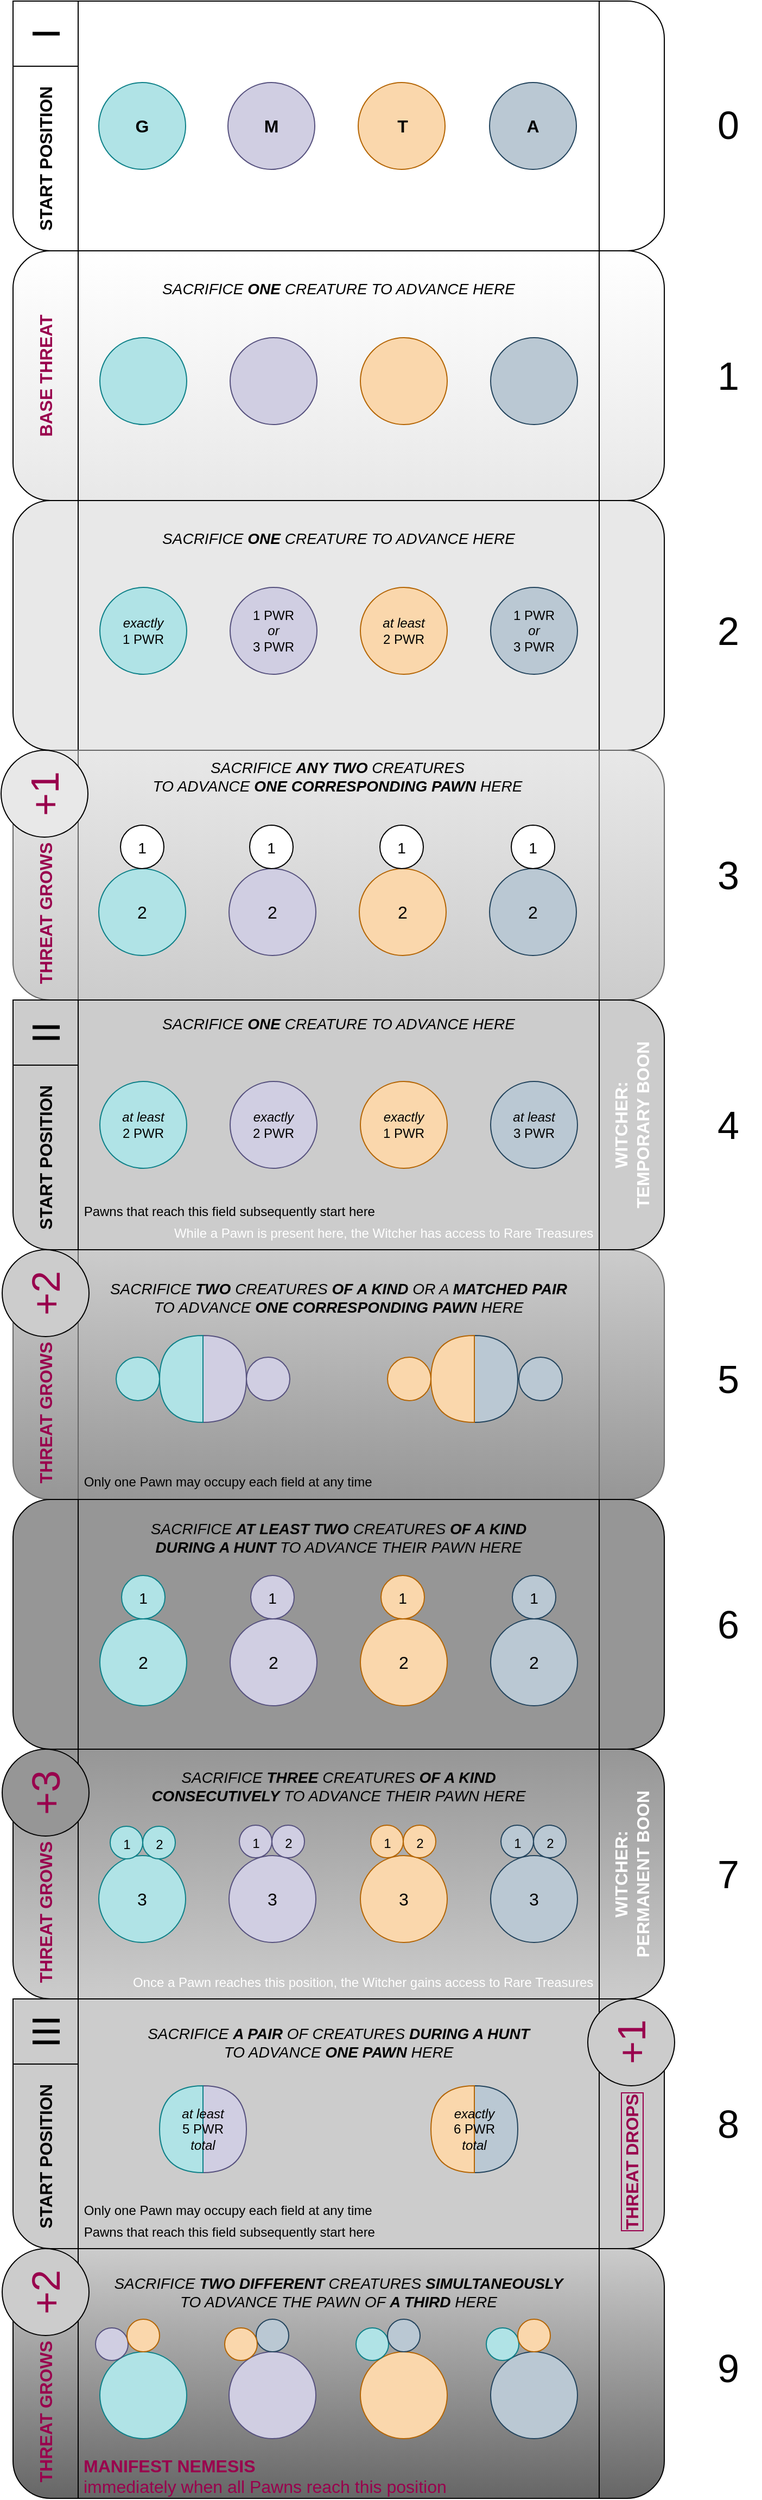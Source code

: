 <mxfile version="15.6.2" type="github">
  <diagram id="prtHgNgQTEPvFCAcTncT" name="Page-1">
    <mxGraphModel dx="1460" dy="743" grid="1" gridSize="10" guides="1" tooltips="1" connect="1" arrows="1" fold="1" page="1" pageScale="1" pageWidth="827" pageHeight="1169" math="0" shadow="0">
      <root>
        <mxCell id="0" />
        <mxCell id="1" parent="0" />
        <mxCell id="g3FacJts447bwH2BUUsu-43" value="" style="shape=process;whiteSpace=wrap;html=1;backgroundOutline=1;rounded=1;" parent="1" vertex="1">
          <mxGeometry x="90" y="20" width="600" height="230" as="geometry" />
        </mxCell>
        <mxCell id="g3FacJts447bwH2BUUsu-44" value="" style="ellipse;whiteSpace=wrap;html=1;aspect=fixed;fillColor=#b0e3e6;strokeColor=#0e8088;rounded=1;" parent="1" vertex="1">
          <mxGeometry x="169" y="95" width="80" height="80" as="geometry" />
        </mxCell>
        <mxCell id="g3FacJts447bwH2BUUsu-45" value="" style="ellipse;whiteSpace=wrap;html=1;aspect=fixed;fillColor=#d0cee2;strokeColor=#56517e;rounded=1;" parent="1" vertex="1">
          <mxGeometry x="288" y="95" width="80" height="80" as="geometry" />
        </mxCell>
        <mxCell id="g3FacJts447bwH2BUUsu-46" value="" style="ellipse;whiteSpace=wrap;html=1;aspect=fixed;fillColor=#bac8d3;strokeColor=#23445d;rounded=1;" parent="1" vertex="1">
          <mxGeometry x="529" y="95" width="80" height="80" as="geometry" />
        </mxCell>
        <mxCell id="g3FacJts447bwH2BUUsu-47" value="" style="ellipse;whiteSpace=wrap;html=1;aspect=fixed;fillColor=#fad7ac;strokeColor=#b46504;rounded=1;" parent="1" vertex="1">
          <mxGeometry x="408" y="95" width="80" height="80" as="geometry" />
        </mxCell>
        <mxCell id="g3FacJts447bwH2BUUsu-50" value="&lt;b style=&quot;font-size: 16px&quot;&gt;G&lt;/b&gt;" style="text;html=1;strokeColor=none;fillColor=none;align=center;verticalAlign=middle;whiteSpace=wrap;rounded=1;fontSize=16;" parent="1" vertex="1">
          <mxGeometry x="179" y="120" width="60" height="30" as="geometry" />
        </mxCell>
        <mxCell id="g3FacJts447bwH2BUUsu-51" value="&lt;b style=&quot;font-size: 16px&quot;&gt;M&lt;/b&gt;" style="text;html=1;strokeColor=none;fillColor=none;align=center;verticalAlign=middle;whiteSpace=wrap;rounded=1;fontSize=16;" parent="1" vertex="1">
          <mxGeometry x="298" y="120" width="60" height="30" as="geometry" />
        </mxCell>
        <mxCell id="g3FacJts447bwH2BUUsu-52" value="T" style="text;html=1;strokeColor=none;fillColor=none;align=center;verticalAlign=middle;whiteSpace=wrap;fontStyle=1;rounded=1;fontSize=16;" parent="1" vertex="1">
          <mxGeometry x="419" y="120" width="60" height="30" as="geometry" />
        </mxCell>
        <mxCell id="g3FacJts447bwH2BUUsu-53" value="&lt;b style=&quot;font-size: 16px&quot;&gt;A&lt;/b&gt;" style="text;html=1;strokeColor=none;fillColor=none;align=center;verticalAlign=middle;whiteSpace=wrap;rounded=1;fontSize=16;" parent="1" vertex="1">
          <mxGeometry x="539" y="120" width="60" height="30" as="geometry" />
        </mxCell>
        <mxCell id="g3FacJts447bwH2BUUsu-56" value="" style="shape=process;whiteSpace=wrap;html=1;backgroundOutline=1;rounded=1;gradientColor=#E8E8E8;" parent="1" vertex="1">
          <mxGeometry x="90" y="250" width="600" height="230" as="geometry" />
        </mxCell>
        <mxCell id="g3FacJts447bwH2BUUsu-57" value="" style="ellipse;whiteSpace=wrap;html=1;aspect=fixed;fillColor=#b0e3e6;strokeColor=#0e8088;rounded=1;" parent="1" vertex="1">
          <mxGeometry x="170" y="330" width="80" height="80" as="geometry" />
        </mxCell>
        <mxCell id="g3FacJts447bwH2BUUsu-58" value="" style="ellipse;whiteSpace=wrap;html=1;aspect=fixed;fillColor=#d0cee2;strokeColor=#56517e;rounded=1;" parent="1" vertex="1">
          <mxGeometry x="290" y="330" width="80" height="80" as="geometry" />
        </mxCell>
        <mxCell id="g3FacJts447bwH2BUUsu-59" value="" style="ellipse;whiteSpace=wrap;html=1;aspect=fixed;fillColor=#bac8d3;strokeColor=#23445d;rounded=1;" parent="1" vertex="1">
          <mxGeometry x="530" y="330" width="80" height="80" as="geometry" />
        </mxCell>
        <mxCell id="g3FacJts447bwH2BUUsu-60" value="" style="ellipse;whiteSpace=wrap;html=1;aspect=fixed;fillColor=#fad7ac;strokeColor=#b46504;rounded=1;" parent="1" vertex="1">
          <mxGeometry x="410" y="330" width="80" height="80" as="geometry" />
        </mxCell>
        <mxCell id="g3FacJts447bwH2BUUsu-67" value="" style="shape=process;whiteSpace=wrap;html=1;backgroundOutline=1;rounded=1;fillColor=#E8E8E8;" parent="1" vertex="1">
          <mxGeometry x="90" y="480" width="600" height="230" as="geometry" />
        </mxCell>
        <mxCell id="g3FacJts447bwH2BUUsu-68" value="" style="ellipse;whiteSpace=wrap;html=1;aspect=fixed;fillColor=#b0e3e6;strokeColor=#0e8088;rounded=1;" parent="1" vertex="1">
          <mxGeometry x="170" y="560" width="80" height="80" as="geometry" />
        </mxCell>
        <mxCell id="g3FacJts447bwH2BUUsu-69" value="" style="ellipse;whiteSpace=wrap;html=1;aspect=fixed;fillColor=#d0cee2;strokeColor=#56517e;rounded=1;" parent="1" vertex="1">
          <mxGeometry x="290" y="560" width="80" height="80" as="geometry" />
        </mxCell>
        <mxCell id="g3FacJts447bwH2BUUsu-70" value="" style="ellipse;whiteSpace=wrap;html=1;aspect=fixed;fillColor=#bac8d3;strokeColor=#23445d;rounded=1;" parent="1" vertex="1">
          <mxGeometry x="530" y="560" width="80" height="80" as="geometry" />
        </mxCell>
        <mxCell id="g3FacJts447bwH2BUUsu-71" value="" style="ellipse;whiteSpace=wrap;html=1;aspect=fixed;fillColor=#fad7ac;strokeColor=#b46504;rounded=1;" parent="1" vertex="1">
          <mxGeometry x="410" y="560" width="80" height="80" as="geometry" />
        </mxCell>
        <mxCell id="g3FacJts447bwH2BUUsu-77" value="" style="shape=process;whiteSpace=wrap;html=1;backgroundOutline=1;fillColor=#e8e8e8;strokeColor=#666666;rounded=1;gradientColor=#CCCCCC;" parent="1" vertex="1">
          <mxGeometry x="90" y="710" width="600" height="230" as="geometry" />
        </mxCell>
        <mxCell id="g3FacJts447bwH2BUUsu-83" value="&lt;i style=&quot;font-size: 14px&quot;&gt;SACRIFICE &lt;b&gt;ANY&amp;nbsp;TWO &lt;/b&gt;CREATURES&lt;b&gt;&lt;br&gt;&lt;/b&gt;TO ADVANCE&amp;nbsp;&lt;b&gt;ONE CORRESPONDING PAWN&amp;nbsp;&lt;/b&gt;HERE&lt;/i&gt;" style="text;html=1;strokeColor=none;fillColor=none;align=center;verticalAlign=middle;whiteSpace=wrap;rounded=1;" parent="1" vertex="1">
          <mxGeometry x="149" y="719" width="480" height="30" as="geometry" />
        </mxCell>
        <mxCell id="g3FacJts447bwH2BUUsu-85" value="&lt;i&gt;exactly&lt;/i&gt;&lt;br&gt;1 PWR" style="text;html=1;strokeColor=none;fillColor=none;align=center;verticalAlign=middle;whiteSpace=wrap;rounded=1;" parent="1" vertex="1">
          <mxGeometry x="180" y="585" width="60" height="30" as="geometry" />
        </mxCell>
        <mxCell id="g3FacJts447bwH2BUUsu-86" value="1 PWR&lt;br&gt;&lt;i&gt;or&lt;/i&gt;&lt;br&gt;3 PWR" style="text;html=1;strokeColor=none;fillColor=none;align=center;verticalAlign=middle;whiteSpace=wrap;rounded=1;" parent="1" vertex="1">
          <mxGeometry x="300" y="585" width="60" height="30" as="geometry" />
        </mxCell>
        <mxCell id="g3FacJts447bwH2BUUsu-87" value="&lt;i&gt;at least&lt;/i&gt;&lt;br&gt;2 PWR" style="text;html=1;strokeColor=none;fillColor=none;align=center;verticalAlign=middle;whiteSpace=wrap;rounded=1;" parent="1" vertex="1">
          <mxGeometry x="420" y="585" width="60" height="30" as="geometry" />
        </mxCell>
        <mxCell id="g3FacJts447bwH2BUUsu-90" value="&lt;font style=&quot;font-size: 16px&quot; color=&quot;#99004d&quot;&gt;BASE THREAT&lt;/font&gt;" style="text;html=1;strokeColor=none;fillColor=none;align=center;verticalAlign=middle;whiteSpace=wrap;horizontal=0;fontStyle=1;rounded=1;" parent="1" vertex="1">
          <mxGeometry x="90" y="250" width="60" height="230" as="geometry" />
        </mxCell>
        <mxCell id="g3FacJts447bwH2BUUsu-97" value="" style="shape=process;whiteSpace=wrap;html=1;backgroundOutline=1;rounded=1;fillColor=#CCCCCC;strokeColor=#666666;gradientColor=#969696;" parent="1" vertex="1">
          <mxGeometry x="90" y="1170" width="600" height="230" as="geometry" />
        </mxCell>
        <mxCell id="g3FacJts447bwH2BUUsu-98" value="&lt;font style=&quot;font-size: 16px&quot;&gt;2&lt;/font&gt;" style="ellipse;whiteSpace=wrap;html=1;aspect=fixed;fillColor=#b0e3e6;strokeColor=#0e8088;rounded=1;" parent="1" vertex="1">
          <mxGeometry x="169" y="819" width="80" height="80" as="geometry" />
        </mxCell>
        <mxCell id="g3FacJts447bwH2BUUsu-99" value="&lt;font style=&quot;font-size: 16px&quot;&gt;2&lt;/font&gt;" style="ellipse;whiteSpace=wrap;html=1;aspect=fixed;fillColor=#d0cee2;strokeColor=#56517e;rounded=1;" parent="1" vertex="1">
          <mxGeometry x="289" y="819" width="80" height="80" as="geometry" />
        </mxCell>
        <mxCell id="g3FacJts447bwH2BUUsu-100" value="&lt;font style=&quot;font-size: 16px&quot;&gt;2&lt;/font&gt;" style="ellipse;whiteSpace=wrap;html=1;aspect=fixed;fillColor=#bac8d3;strokeColor=#23445d;rounded=1;" parent="1" vertex="1">
          <mxGeometry x="529" y="819" width="80" height="80" as="geometry" />
        </mxCell>
        <mxCell id="g3FacJts447bwH2BUUsu-101" value="&lt;font style=&quot;font-size: 16px&quot;&gt;2&lt;/font&gt;" style="ellipse;whiteSpace=wrap;html=1;aspect=fixed;fillColor=#fad7ac;strokeColor=#b46504;rounded=1;" parent="1" vertex="1">
          <mxGeometry x="409" y="819" width="80" height="80" as="geometry" />
        </mxCell>
        <mxCell id="g3FacJts447bwH2BUUsu-108" value="" style="shape=process;whiteSpace=wrap;html=1;backgroundOutline=1;rounded=1;fillColor=#CCCCCC;" parent="1" vertex="1">
          <mxGeometry x="90" y="940" width="600" height="230" as="geometry" />
        </mxCell>
        <mxCell id="g3FacJts447bwH2BUUsu-109" value="" style="ellipse;whiteSpace=wrap;html=1;aspect=fixed;fillColor=#b0e3e6;strokeColor=#0e8088;rounded=1;" parent="1" vertex="1">
          <mxGeometry x="170" y="1015" width="80" height="80" as="geometry" />
        </mxCell>
        <mxCell id="g3FacJts447bwH2BUUsu-110" value="" style="ellipse;whiteSpace=wrap;html=1;aspect=fixed;fillColor=#d0cee2;strokeColor=#56517e;rounded=1;" parent="1" vertex="1">
          <mxGeometry x="290" y="1015" width="80" height="80" as="geometry" />
        </mxCell>
        <mxCell id="g3FacJts447bwH2BUUsu-111" value="" style="ellipse;whiteSpace=wrap;html=1;aspect=fixed;fillColor=#bac8d3;strokeColor=#23445d;rounded=1;" parent="1" vertex="1">
          <mxGeometry x="530" y="1015" width="80" height="80" as="geometry" />
        </mxCell>
        <mxCell id="g3FacJts447bwH2BUUsu-112" value="&lt;i&gt;exactly&lt;/i&gt;&lt;br&gt;1 PWR" style="ellipse;whiteSpace=wrap;html=1;aspect=fixed;fillColor=#fad7ac;strokeColor=#b46504;rounded=1;" parent="1" vertex="1">
          <mxGeometry x="410" y="1015" width="80" height="80" as="geometry" />
        </mxCell>
        <mxCell id="g3FacJts447bwH2BUUsu-116" value="&lt;i&gt;at least&lt;/i&gt;&lt;br&gt;3 PWR" style="text;html=1;strokeColor=none;fillColor=none;align=center;verticalAlign=middle;whiteSpace=wrap;rounded=1;" parent="1" vertex="1">
          <mxGeometry x="540" y="1040" width="60" height="30" as="geometry" />
        </mxCell>
        <mxCell id="g3FacJts447bwH2BUUsu-119" value="&lt;i style=&quot;font-size: 14px&quot;&gt;SACRIFICE &lt;b&gt;ONE&lt;/b&gt; CREATURE TO ADVANCE HERE&lt;/i&gt;" style="text;html=1;strokeColor=none;fillColor=none;align=center;verticalAlign=middle;whiteSpace=wrap;rounded=1;" parent="1" vertex="1">
          <mxGeometry x="150" y="270" width="480" height="30" as="geometry" />
        </mxCell>
        <mxCell id="g3FacJts447bwH2BUUsu-121" value="" style="shape=or;whiteSpace=wrap;html=1;align=center;fillColor=#d0cee2;strokeColor=#56517e;rounded=1;" parent="1" vertex="1">
          <mxGeometry x="265" y="1249" width="40" height="80" as="geometry" />
        </mxCell>
        <mxCell id="g3FacJts447bwH2BUUsu-122" value="" style="shape=or;whiteSpace=wrap;html=1;align=center;rotation=-180;fillColor=#b0e3e6;strokeColor=#0e8088;rounded=1;" parent="1" vertex="1">
          <mxGeometry x="225" y="1249" width="40" height="80" as="geometry" />
        </mxCell>
        <mxCell id="g3FacJts447bwH2BUUsu-123" value="" style="shape=or;whiteSpace=wrap;html=1;align=center;fillColor=#bac8d3;strokeColor=#23445d;rounded=1;" parent="1" vertex="1">
          <mxGeometry x="515" y="1249" width="40" height="80" as="geometry" />
        </mxCell>
        <mxCell id="g3FacJts447bwH2BUUsu-124" value="" style="shape=or;whiteSpace=wrap;html=1;align=center;rotation=-180;fillColor=#fad7ac;strokeColor=#b46504;rounded=1;" parent="1" vertex="1">
          <mxGeometry x="475" y="1249" width="40" height="80" as="geometry" />
        </mxCell>
        <mxCell id="xXZptcnk_brkqJqVmBfV-1" value="&lt;font style=&quot;font-size: 14px&quot;&gt;1&lt;/font&gt;" style="ellipse;whiteSpace=wrap;html=1;aspect=fixed;fontSize=16;" parent="1" vertex="1">
          <mxGeometry x="189" y="779" width="40" height="40" as="geometry" />
        </mxCell>
        <mxCell id="xXZptcnk_brkqJqVmBfV-11" value="&lt;font style=&quot;font-size: 14px&quot;&gt;1&lt;/font&gt;" style="ellipse;whiteSpace=wrap;html=1;aspect=fixed;fontSize=16;" parent="1" vertex="1">
          <mxGeometry x="308" y="779" width="40" height="40" as="geometry" />
        </mxCell>
        <mxCell id="xXZptcnk_brkqJqVmBfV-13" value="&lt;font style=&quot;font-size: 14px&quot;&gt;1&lt;/font&gt;" style="ellipse;whiteSpace=wrap;html=1;aspect=fixed;fontSize=16;" parent="1" vertex="1">
          <mxGeometry x="428" y="779" width="40" height="40" as="geometry" />
        </mxCell>
        <mxCell id="xXZptcnk_brkqJqVmBfV-15" value="&lt;font style=&quot;font-size: 14px&quot;&gt;1&lt;/font&gt;" style="ellipse;whiteSpace=wrap;html=1;aspect=fixed;fontSize=16;" parent="1" vertex="1">
          <mxGeometry x="549" y="779" width="40" height="40" as="geometry" />
        </mxCell>
        <mxCell id="xXZptcnk_brkqJqVmBfV-31" value="1 PWR&lt;br&gt;&lt;i&gt;or&lt;/i&gt;&lt;br&gt;3 PWR" style="text;html=1;strokeColor=none;fillColor=none;align=center;verticalAlign=middle;whiteSpace=wrap;rounded=1;" parent="1" vertex="1">
          <mxGeometry x="540" y="585" width="60" height="30" as="geometry" />
        </mxCell>
        <mxCell id="xXZptcnk_brkqJqVmBfV-32" value="&amp;nbsp;Pawns that reach this field subsequently start here" style="text;html=1;strokeColor=none;fillColor=none;align=left;verticalAlign=middle;whiteSpace=wrap;rounded=0;fontSize=12;" parent="1" vertex="1">
          <mxGeometry x="150" y="1120" width="480" height="30" as="geometry" />
        </mxCell>
        <mxCell id="xXZptcnk_brkqJqVmBfV-33" value="&lt;i style=&quot;font-size: 14px&quot;&gt;SACRIFICE &lt;b&gt;TWO &lt;/b&gt;CREATURES &lt;b&gt;OF A KIND&lt;/b&gt; OR A &lt;b&gt;MATCHED&amp;nbsp;PAIR&lt;br&gt;&lt;/b&gt;TO ADVANCE&amp;nbsp;&lt;b&gt;ONE CORRESPONDING PAWN&lt;/b&gt; HERE&lt;br&gt;&lt;/i&gt;" style="text;html=1;strokeColor=none;fillColor=none;align=center;verticalAlign=middle;whiteSpace=wrap;rounded=1;" parent="1" vertex="1">
          <mxGeometry x="150" y="1189" width="480" height="50" as="geometry" />
        </mxCell>
        <mxCell id="xXZptcnk_brkqJqVmBfV-34" value="&lt;i&gt;at least&lt;/i&gt;&lt;br&gt;2 PWR" style="text;html=1;strokeColor=none;fillColor=none;align=center;verticalAlign=middle;whiteSpace=wrap;rounded=1;" parent="1" vertex="1">
          <mxGeometry x="180" y="1040" width="60" height="30" as="geometry" />
        </mxCell>
        <mxCell id="xXZptcnk_brkqJqVmBfV-35" value="&lt;i style=&quot;font-size: 14px&quot;&gt;SACRIFICE &lt;b&gt;ONE&lt;/b&gt; CREATURE TO ADVANCE HERE&lt;/i&gt;" style="text;html=1;strokeColor=none;fillColor=none;align=center;verticalAlign=middle;whiteSpace=wrap;rounded=1;" parent="1" vertex="1">
          <mxGeometry x="149.5" y="947" width="480" height="30" as="geometry" />
        </mxCell>
        <mxCell id="xXZptcnk_brkqJqVmBfV-36" value="&lt;i&gt;exactly&lt;/i&gt;&lt;br&gt;2 PWR" style="text;html=1;strokeColor=none;fillColor=none;align=center;verticalAlign=middle;whiteSpace=wrap;rounded=1;" parent="1" vertex="1">
          <mxGeometry x="300" y="1040" width="60" height="30" as="geometry" />
        </mxCell>
        <mxCell id="xXZptcnk_brkqJqVmBfV-40" value="&lt;font style=&quot;font-size: 16px&quot;&gt;WITCHER:&lt;br&gt;TEMPORARY BOON&lt;/font&gt;" style="text;html=1;strokeColor=none;fillColor=none;align=center;verticalAlign=middle;whiteSpace=wrap;horizontal=0;fontStyle=1;rounded=0;fontColor=#FFFFFF;" parent="1" vertex="1">
          <mxGeometry x="630" y="940" width="60" height="230" as="geometry" />
        </mxCell>
        <mxCell id="xXZptcnk_brkqJqVmBfV-41" value="While a Pawn is present here, the Witcher has access to Rare Treasures&amp;nbsp;" style="text;html=1;strokeColor=none;fillColor=none;align=right;verticalAlign=middle;whiteSpace=wrap;rounded=0;fontSize=12;fontColor=#FFFFFF;" parent="1" vertex="1">
          <mxGeometry x="150" y="1140" width="480" height="30" as="geometry" />
        </mxCell>
        <mxCell id="xXZptcnk_brkqJqVmBfV-42" value="&lt;span style=&quot;font-size: 36px&quot;&gt;0&lt;/span&gt;" style="text;html=1;strokeColor=none;fillColor=none;align=center;verticalAlign=middle;whiteSpace=wrap;rounded=0;fontSize=12;" parent="1" vertex="1">
          <mxGeometry x="719" y="119" width="60" height="30" as="geometry" />
        </mxCell>
        <mxCell id="xXZptcnk_brkqJqVmBfV-43" value="&lt;span style=&quot;font-size: 36px&quot;&gt;1&lt;/span&gt;" style="text;html=1;strokeColor=none;fillColor=none;align=center;verticalAlign=middle;whiteSpace=wrap;rounded=0;fontSize=12;" parent="1" vertex="1">
          <mxGeometry x="719" y="350" width="60" height="30" as="geometry" />
        </mxCell>
        <mxCell id="xXZptcnk_brkqJqVmBfV-44" value="&lt;span style=&quot;font-size: 36px&quot;&gt;2&lt;/span&gt;" style="text;html=1;strokeColor=none;fillColor=none;align=center;verticalAlign=middle;whiteSpace=wrap;rounded=0;fontSize=12;" parent="1" vertex="1">
          <mxGeometry x="719" y="585" width="60" height="30" as="geometry" />
        </mxCell>
        <mxCell id="xXZptcnk_brkqJqVmBfV-45" value="&lt;span style=&quot;font-size: 36px&quot;&gt;3&lt;/span&gt;" style="text;html=1;strokeColor=none;fillColor=none;align=center;verticalAlign=middle;whiteSpace=wrap;rounded=0;fontSize=12;" parent="1" vertex="1">
          <mxGeometry x="719" y="810" width="60" height="30" as="geometry" />
        </mxCell>
        <mxCell id="xXZptcnk_brkqJqVmBfV-46" value="&lt;span style=&quot;font-size: 36px&quot;&gt;4&lt;/span&gt;" style="text;html=1;strokeColor=none;fillColor=none;align=center;verticalAlign=middle;whiteSpace=wrap;rounded=0;fontSize=12;" parent="1" vertex="1">
          <mxGeometry x="719" y="1040" width="60" height="30" as="geometry" />
        </mxCell>
        <mxCell id="xXZptcnk_brkqJqVmBfV-47" value="&lt;span style=&quot;font-size: 36px&quot;&gt;5&lt;/span&gt;" style="text;html=1;strokeColor=none;fillColor=none;align=center;verticalAlign=middle;whiteSpace=wrap;rounded=0;fontSize=12;" parent="1" vertex="1">
          <mxGeometry x="719" y="1274" width="60" height="30" as="geometry" />
        </mxCell>
        <mxCell id="xXZptcnk_brkqJqVmBfV-49" value="" style="shape=process;whiteSpace=wrap;html=1;backgroundOutline=1;rounded=1;fillColor=#969696;" parent="1" vertex="1">
          <mxGeometry x="90" y="1400" width="600" height="230" as="geometry" />
        </mxCell>
        <mxCell id="xXZptcnk_brkqJqVmBfV-56" value="&lt;i style=&quot;font-size: 14px&quot;&gt;SACRIFICE &lt;b&gt;AT LEAST TWO&lt;/b&gt; CREATURES &lt;b&gt;OF A KIND&lt;/b&gt;&lt;br&gt;&lt;b&gt;DURING A HUNT&lt;/b&gt; TO ADVANCE THEIR PAWN HERE&lt;/i&gt;" style="text;html=1;strokeColor=none;fillColor=none;align=center;verticalAlign=middle;whiteSpace=wrap;rounded=1;" parent="1" vertex="1">
          <mxGeometry x="150" y="1420" width="480" height="30" as="geometry" />
        </mxCell>
        <mxCell id="xXZptcnk_brkqJqVmBfV-60" value="&lt;span style=&quot;font-size: 36px&quot;&gt;6&lt;/span&gt;" style="text;html=1;strokeColor=none;fillColor=none;align=center;verticalAlign=middle;whiteSpace=wrap;rounded=0;fontSize=12;" parent="1" vertex="1">
          <mxGeometry x="719" y="1500" width="60" height="30" as="geometry" />
        </mxCell>
        <mxCell id="xXZptcnk_brkqJqVmBfV-62" value="&amp;nbsp;Only one Pawn may occupy each field at any time" style="text;html=1;strokeColor=none;fillColor=none;align=left;verticalAlign=middle;whiteSpace=wrap;rounded=0;fontSize=12;" parent="1" vertex="1">
          <mxGeometry x="150" y="1369" width="480" height="30" as="geometry" />
        </mxCell>
        <mxCell id="xXZptcnk_brkqJqVmBfV-75" value="" style="shape=process;whiteSpace=wrap;html=1;backgroundOutline=1;rounded=1;fillColor=#969696;gradientColor=#cccccc;" parent="1" vertex="1">
          <mxGeometry x="90" y="1630" width="600" height="230" as="geometry" />
        </mxCell>
        <mxCell id="xXZptcnk_brkqJqVmBfV-84" value="&lt;font style=&quot;font-size: 16px&quot;&gt;WITCHER:&lt;br&gt;PERMANENT BOON&lt;/font&gt;" style="text;html=1;strokeColor=none;fillColor=none;align=center;verticalAlign=middle;whiteSpace=wrap;horizontal=0;fontStyle=1;rounded=0;fontColor=#FFFFFF;" parent="1" vertex="1">
          <mxGeometry x="630" y="1630" width="60" height="230" as="geometry" />
        </mxCell>
        <mxCell id="xXZptcnk_brkqJqVmBfV-85" value="Once a Pawn reaches this position, the Witcher gains access to Rare Treasures&amp;nbsp;" style="text;html=1;strokeColor=none;fillColor=none;align=right;verticalAlign=middle;whiteSpace=wrap;rounded=0;fontSize=12;fontColor=#FFFFFF;" parent="1" vertex="1">
          <mxGeometry x="150" y="1830" width="480" height="30" as="geometry" />
        </mxCell>
        <mxCell id="xXZptcnk_brkqJqVmBfV-86" value="&lt;span style=&quot;font-size: 36px&quot;&gt;7&lt;/span&gt;" style="text;html=1;strokeColor=none;fillColor=none;align=center;verticalAlign=middle;whiteSpace=wrap;rounded=0;fontSize=12;" parent="1" vertex="1">
          <mxGeometry x="719" y="1730" width="60" height="30" as="geometry" />
        </mxCell>
        <mxCell id="xXZptcnk_brkqJqVmBfV-88" value="" style="shape=process;whiteSpace=wrap;html=1;backgroundOutline=1;rounded=1;fillColor=#cccccc;" parent="1" vertex="1">
          <mxGeometry x="90" y="1860" width="600" height="230" as="geometry" />
        </mxCell>
        <mxCell id="xXZptcnk_brkqJqVmBfV-95" value="&lt;span style=&quot;font-size: 14px&quot;&gt;&lt;i&gt;SACRIFICE &lt;b&gt;A PAIR&lt;/b&gt;&amp;nbsp;OF&amp;nbsp;CREATURES &lt;b&gt;DURING A HUNT&lt;/b&gt;&lt;br&gt;TO ADVANCE &lt;b&gt;ONE PAWN&lt;/b&gt; HERE&lt;/i&gt;&lt;/span&gt;" style="text;html=1;strokeColor=none;fillColor=none;align=center;verticalAlign=middle;whiteSpace=wrap;rounded=1;" parent="1" vertex="1">
          <mxGeometry x="150" y="1885" width="480" height="30" as="geometry" />
        </mxCell>
        <mxCell id="xXZptcnk_brkqJqVmBfV-99" value="&lt;span style=&quot;font-size: 36px&quot;&gt;8&lt;/span&gt;" style="text;html=1;strokeColor=none;fillColor=none;align=center;verticalAlign=middle;whiteSpace=wrap;rounded=0;fontSize=12;" parent="1" vertex="1">
          <mxGeometry x="719" y="1960" width="60" height="30" as="geometry" />
        </mxCell>
        <mxCell id="xXZptcnk_brkqJqVmBfV-101" value="" style="shape=process;whiteSpace=wrap;html=1;backgroundOutline=1;rounded=1;fillColor=#cccccc;gradientColor=#666666;" parent="1" vertex="1">
          <mxGeometry x="90" y="2090" width="600" height="230" as="geometry" />
        </mxCell>
        <mxCell id="xXZptcnk_brkqJqVmBfV-102" value="" style="ellipse;whiteSpace=wrap;html=1;aspect=fixed;fillColor=#b0e3e6;strokeColor=#0e8088;rounded=1;" parent="1" vertex="1">
          <mxGeometry x="170" y="2185" width="80" height="80" as="geometry" />
        </mxCell>
        <mxCell id="xXZptcnk_brkqJqVmBfV-113" value="&lt;span style=&quot;font-size: 36px&quot;&gt;9&lt;/span&gt;" style="text;html=1;strokeColor=none;fillColor=none;align=center;verticalAlign=middle;whiteSpace=wrap;rounded=0;fontSize=12;" parent="1" vertex="1">
          <mxGeometry x="719" y="2185" width="60" height="30" as="geometry" />
        </mxCell>
        <mxCell id="xXZptcnk_brkqJqVmBfV-118" value="&lt;font color=&quot;#99004d&quot;&gt;+3&lt;/font&gt;" style="ellipse;whiteSpace=wrap;html=1;aspect=fixed;labelBackgroundColor=none;labelBorderColor=none;fontSize=36;fontColor=#E6E6E6;fillColor=#969696;gradientColor=none;verticalAlign=middle;horizontal=0;" parent="1" vertex="1">
          <mxGeometry x="80" y="1630" width="80" height="80" as="geometry" />
        </mxCell>
        <mxCell id="xXZptcnk_brkqJqVmBfV-120" value="&lt;font color=&quot;#99004d&quot;&gt;+2&lt;/font&gt;" style="ellipse;whiteSpace=wrap;html=1;aspect=fixed;labelBackgroundColor=none;labelBorderColor=none;fontSize=36;fontColor=#E6E6E6;fillColor=#cccccc;gradientColor=none;verticalAlign=middle;horizontal=0;" parent="1" vertex="1">
          <mxGeometry x="80" y="1170" width="80" height="80" as="geometry" />
        </mxCell>
        <mxCell id="xXZptcnk_brkqJqVmBfV-121" value="&lt;font style=&quot;font-size: 16px&quot;&gt;THREAT GROWS&lt;br&gt;&lt;/font&gt;" style="text;html=1;strokeColor=none;fillColor=none;align=center;verticalAlign=middle;whiteSpace=wrap;horizontal=0;fontStyle=1;rounded=0;fontColor=#99004D;" parent="1" vertex="1">
          <mxGeometry x="90" y="780" width="60" height="160" as="geometry" />
        </mxCell>
        <mxCell id="xXZptcnk_brkqJqVmBfV-122" value="&lt;font color=&quot;#99004d&quot;&gt;+1&lt;/font&gt;" style="ellipse;whiteSpace=wrap;html=1;aspect=fixed;labelBackgroundColor=none;labelBorderColor=none;fontSize=36;fontColor=#000000;fillColor=#e8e8e8;gradientColor=none;verticalAlign=middle;horizontal=0;" parent="1" vertex="1">
          <mxGeometry x="79" y="710" width="80" height="80" as="geometry" />
        </mxCell>
        <mxCell id="xXZptcnk_brkqJqVmBfV-126" value="&lt;font style=&quot;font-size: 16px&quot;&gt;THREAT DROPS&lt;br&gt;&lt;/font&gt;" style="text;html=1;strokeColor=none;fillColor=none;align=center;verticalAlign=middle;whiteSpace=wrap;horizontal=0;fontStyle=1;rounded=0;fontColor=#99004D;labelBorderColor=#99004D;" parent="1" vertex="1">
          <mxGeometry x="630" y="1930" width="60" height="160" as="geometry" />
        </mxCell>
        <mxCell id="xXZptcnk_brkqJqVmBfV-127" value="&lt;font color=&quot;#99004d&quot;&gt;+1&lt;/font&gt;" style="ellipse;whiteSpace=wrap;html=1;aspect=fixed;labelBackgroundColor=none;labelBorderColor=none;fontSize=36;fontColor=#E6E6E6;fillColor=#CCCCCC;gradientColor=none;verticalAlign=middle;horizontal=0;" parent="1" vertex="1">
          <mxGeometry x="619.5" y="1860" width="80" height="80" as="geometry" />
        </mxCell>
        <mxCell id="xXZptcnk_brkqJqVmBfV-129" value="&lt;font color=&quot;#99004d&quot;&gt;+2&lt;/font&gt;" style="ellipse;whiteSpace=wrap;html=1;aspect=fixed;labelBackgroundColor=none;labelBorderColor=none;fontSize=36;fontColor=#E6E6E6;fillColor=#cccccc;gradientColor=none;verticalAlign=middle;horizontal=0;" parent="1" vertex="1">
          <mxGeometry x="80" y="2090" width="80" height="80" as="geometry" />
        </mxCell>
        <mxCell id="xXZptcnk_brkqJqVmBfV-130" value="&lt;font&gt;II&lt;/font&gt;" style="whiteSpace=wrap;html=1;aspect=fixed;labelBackgroundColor=none;labelBorderColor=none;fontSize=36;fontColor=#000000;fillColor=#cccccc;gradientColor=none;verticalAlign=middle;horizontal=0;" parent="1" vertex="1">
          <mxGeometry x="90" y="940" width="60" height="60" as="geometry" />
        </mxCell>
        <mxCell id="xXZptcnk_brkqJqVmBfV-131" value="&lt;span style=&quot;font-size: 16px&quot;&gt;START POSITION&lt;/span&gt;" style="text;html=1;strokeColor=none;fillColor=none;align=center;verticalAlign=middle;whiteSpace=wrap;horizontal=0;fontStyle=1;rounded=0;fontColor=#000000;labelBackgroundColor=none;labelBorderColor=none;" parent="1" vertex="1">
          <mxGeometry x="90" y="80" width="60" height="170" as="geometry" />
        </mxCell>
        <mxCell id="xXZptcnk_brkqJqVmBfV-132" value="&lt;font&gt;I&lt;/font&gt;" style="whiteSpace=wrap;html=1;aspect=fixed;labelBackgroundColor=none;labelBorderColor=none;fontSize=36;fontColor=#000000;fillColor=#FFFFFF;gradientColor=none;verticalAlign=middle;horizontal=0;" parent="1" vertex="1">
          <mxGeometry x="90" y="20" width="60" height="60" as="geometry" />
        </mxCell>
        <mxCell id="xXZptcnk_brkqJqVmBfV-136" value="&lt;font&gt;III&lt;/font&gt;" style="whiteSpace=wrap;html=1;aspect=fixed;labelBackgroundColor=none;labelBorderColor=none;fontSize=36;fontColor=#000000;fillColor=#CCCCCC;gradientColor=none;verticalAlign=middle;horizontal=0;rounded=0;" parent="1" vertex="1">
          <mxGeometry x="90" y="1860" width="60" height="60" as="geometry" />
        </mxCell>
        <mxCell id="xXZptcnk_brkqJqVmBfV-139" value="&lt;h1 style=&quot;font-size: 16px&quot;&gt;&lt;span&gt;MANIFEST NEMESIS&lt;br&gt;&lt;div style=&quot;&quot;&gt;&lt;span style=&quot;font-weight: normal&quot;&gt;immediately when all Pawns reach this position&lt;/span&gt;&lt;/div&gt;&lt;/span&gt;&lt;/h1&gt;" style="text;html=1;strokeColor=none;fillColor=none;spacing=5;spacingTop=-20;whiteSpace=wrap;overflow=hidden;rounded=0;labelBackgroundColor=none;labelBorderColor=none;fontSize=36;fontColor=#99004D;verticalAlign=top;align=left;" parent="1" vertex="1">
          <mxGeometry x="149.5" y="2280" width="480" height="40" as="geometry" />
        </mxCell>
        <mxCell id="xXZptcnk_brkqJqVmBfV-141" value="&lt;i style=&quot;font-size: 14px&quot;&gt;SACRIFICE &lt;b&gt;TWO DIFFERENT&amp;nbsp;&lt;/b&gt;CREATURES&amp;nbsp;&lt;b&gt;SIMULTANEOUSLY&lt;br&gt;&lt;/b&gt;TO ADVANCE THE PAWN OF &lt;b&gt;A THIRD&amp;nbsp;&lt;/b&gt;HERE&lt;/i&gt;" style="text;html=1;strokeColor=none;fillColor=none;align=center;verticalAlign=middle;whiteSpace=wrap;rounded=1;" parent="1" vertex="1">
          <mxGeometry x="150" y="2115" width="480" height="30" as="geometry" />
        </mxCell>
        <mxCell id="xXZptcnk_brkqJqVmBfV-146" value="" style="ellipse;whiteSpace=wrap;html=1;aspect=fixed;labelBackgroundColor=none;labelBorderColor=none;fontSize=16;fillColor=#d0cee2;align=center;verticalAlign=middle;strokeColor=#56517e;" parent="1" vertex="1">
          <mxGeometry x="166" y="2163" width="30" height="30" as="geometry" />
        </mxCell>
        <mxCell id="xXZptcnk_brkqJqVmBfV-147" value="" style="ellipse;whiteSpace=wrap;html=1;aspect=fixed;labelBackgroundColor=none;labelBorderColor=none;fontSize=16;fillColor=#fad7ac;align=center;verticalAlign=middle;strokeColor=#b46504;" parent="1" vertex="1">
          <mxGeometry x="195" y="2155" width="30" height="30" as="geometry" />
        </mxCell>
        <mxCell id="xXZptcnk_brkqJqVmBfV-152" value="" style="ellipse;whiteSpace=wrap;html=1;aspect=fixed;fillColor=#d0cee2;strokeColor=#56517e;rounded=1;" parent="1" vertex="1">
          <mxGeometry x="289" y="2185" width="80" height="80" as="geometry" />
        </mxCell>
        <mxCell id="xXZptcnk_brkqJqVmBfV-155" value="" style="ellipse;whiteSpace=wrap;html=1;aspect=fixed;labelBackgroundColor=none;labelBorderColor=none;fontSize=16;fillColor=#bac8d3;align=center;verticalAlign=middle;strokeColor=#23445d;" parent="1" vertex="1">
          <mxGeometry x="314" y="2155" width="30" height="30" as="geometry" />
        </mxCell>
        <mxCell id="xXZptcnk_brkqJqVmBfV-156" value="" style="ellipse;whiteSpace=wrap;html=1;aspect=fixed;fillColor=#fad7ac;strokeColor=#b46504;rounded=1;" parent="1" vertex="1">
          <mxGeometry x="410" y="2185" width="80" height="80" as="geometry" />
        </mxCell>
        <mxCell id="xXZptcnk_brkqJqVmBfV-158" value="" style="ellipse;whiteSpace=wrap;html=1;aspect=fixed;labelBackgroundColor=none;labelBorderColor=none;fontSize=16;fillColor=#b0e3e6;align=center;verticalAlign=middle;strokeColor=#0e8088;" parent="1" vertex="1">
          <mxGeometry x="406" y="2163" width="30" height="30" as="geometry" />
        </mxCell>
        <mxCell id="xXZptcnk_brkqJqVmBfV-160" value="" style="ellipse;whiteSpace=wrap;html=1;aspect=fixed;fillColor=#bac8d3;strokeColor=#23445d;rounded=1;" parent="1" vertex="1">
          <mxGeometry x="530" y="2185" width="80" height="80" as="geometry" />
        </mxCell>
        <mxCell id="xXZptcnk_brkqJqVmBfV-162" value="" style="ellipse;whiteSpace=wrap;html=1;aspect=fixed;labelBackgroundColor=none;labelBorderColor=none;fontSize=16;fillColor=#b0e3e6;align=center;verticalAlign=middle;strokeColor=#0e8088;" parent="1" vertex="1">
          <mxGeometry x="526" y="2163" width="30" height="30" as="geometry" />
        </mxCell>
        <mxCell id="xXZptcnk_brkqJqVmBfV-163" value="" style="ellipse;whiteSpace=wrap;html=1;aspect=fixed;labelBackgroundColor=none;labelBorderColor=none;fontSize=16;fillColor=#fad7ac;align=center;verticalAlign=middle;strokeColor=#b46504;" parent="1" vertex="1">
          <mxGeometry x="555" y="2155" width="30" height="30" as="geometry" />
        </mxCell>
        <mxCell id="xXZptcnk_brkqJqVmBfV-168" value="" style="ellipse;whiteSpace=wrap;html=1;aspect=fixed;fontSize=16;fillColor=#b0e3e6;strokeColor=#0e8088;" parent="1" vertex="1">
          <mxGeometry x="185" y="1269" width="40" height="40" as="geometry" />
        </mxCell>
        <mxCell id="xXZptcnk_brkqJqVmBfV-169" value="" style="ellipse;whiteSpace=wrap;html=1;aspect=fixed;fontSize=16;fillColor=#d0cee2;strokeColor=#56517e;" parent="1" vertex="1">
          <mxGeometry x="305" y="1269" width="40" height="40" as="geometry" />
        </mxCell>
        <mxCell id="xXZptcnk_brkqJqVmBfV-170" value="" style="ellipse;whiteSpace=wrap;html=1;aspect=fixed;fontSize=16;fillColor=#fad7ac;strokeColor=#b46504;" parent="1" vertex="1">
          <mxGeometry x="435" y="1269" width="40" height="40" as="geometry" />
        </mxCell>
        <mxCell id="xXZptcnk_brkqJqVmBfV-171" value="" style="ellipse;whiteSpace=wrap;html=1;aspect=fixed;fontSize=16;fillColor=#bac8d3;strokeColor=#23445d;" parent="1" vertex="1">
          <mxGeometry x="556" y="1269" width="40" height="40" as="geometry" />
        </mxCell>
        <mxCell id="xXZptcnk_brkqJqVmBfV-172" value="&lt;span style=&quot;font-size: 16px&quot;&gt;START POSITION&lt;/span&gt;" style="text;html=1;strokeColor=none;fillColor=none;align=center;verticalAlign=middle;whiteSpace=wrap;horizontal=0;fontStyle=1;rounded=0;fontColor=#000000;labelBackgroundColor=none;labelBorderColor=none;" parent="1" vertex="1">
          <mxGeometry x="90" y="1000" width="60" height="170" as="geometry" />
        </mxCell>
        <mxCell id="xXZptcnk_brkqJqVmBfV-173" value="&lt;span style=&quot;font-size: 16px&quot;&gt;START POSITION&lt;/span&gt;" style="text;html=1;strokeColor=none;fillColor=none;align=center;verticalAlign=middle;whiteSpace=wrap;horizontal=0;fontStyle=1;rounded=0;fontColor=#000000;labelBackgroundColor=none;labelBorderColor=none;" parent="1" vertex="1">
          <mxGeometry x="90" y="1920" width="60" height="170" as="geometry" />
        </mxCell>
        <mxCell id="xXZptcnk_brkqJqVmBfV-174" value="&lt;i style=&quot;font-size: 14px&quot;&gt;SACRIFICE &lt;b&gt;ONE&lt;/b&gt; CREATURE TO ADVANCE HERE&lt;/i&gt;" style="text;html=1;strokeColor=none;fillColor=none;align=center;verticalAlign=middle;whiteSpace=wrap;rounded=1;" parent="1" vertex="1">
          <mxGeometry x="150" y="500" width="480" height="30" as="geometry" />
        </mxCell>
        <mxCell id="xXZptcnk_brkqJqVmBfV-175" value="&lt;i style=&quot;font-size: 14px&quot;&gt;SACRIFICE &lt;b&gt;THREE&amp;nbsp;&lt;/b&gt;CREATURES &lt;b&gt;OF A KIND&lt;br&gt;CONSECUTIVELY&lt;/b&gt; TO ADVANCE THEIR PAWN HERE&lt;/i&gt;" style="text;html=1;strokeColor=none;fillColor=none;align=center;verticalAlign=middle;whiteSpace=wrap;rounded=1;" parent="1" vertex="1">
          <mxGeometry x="150" y="1649" width="480" height="30" as="geometry" />
        </mxCell>
        <mxCell id="xXZptcnk_brkqJqVmBfV-176" value="" style="shape=or;whiteSpace=wrap;html=1;align=center;fillColor=#d0cee2;strokeColor=#56517e;rounded=1;" parent="1" vertex="1">
          <mxGeometry x="265" y="1940" width="40" height="80" as="geometry" />
        </mxCell>
        <mxCell id="xXZptcnk_brkqJqVmBfV-177" value="" style="shape=or;align=center;rotation=180;fillColor=#b0e3e6;strokeColor=#0e8088;rounded=1;horizontal=0;html=1;whiteSpace=wrap;" parent="1" vertex="1">
          <mxGeometry x="225" y="1940" width="40" height="80" as="geometry" />
        </mxCell>
        <mxCell id="xXZptcnk_brkqJqVmBfV-178" value="" style="shape=or;whiteSpace=wrap;html=1;align=center;fillColor=#bac8d3;strokeColor=#23445d;rounded=1;" parent="1" vertex="1">
          <mxGeometry x="515" y="1940" width="40" height="80" as="geometry" />
        </mxCell>
        <mxCell id="xXZptcnk_brkqJqVmBfV-179" value="" style="shape=or;whiteSpace=wrap;html=1;align=center;rotation=-180;fillColor=#fad7ac;strokeColor=#b46504;rounded=1;" parent="1" vertex="1">
          <mxGeometry x="475" y="1940" width="40" height="80" as="geometry" />
        </mxCell>
        <mxCell id="xXZptcnk_brkqJqVmBfV-180" value="&amp;nbsp;Only one Pawn may occupy each field at any time" style="text;html=1;strokeColor=none;fillColor=none;align=left;verticalAlign=middle;whiteSpace=wrap;rounded=0;fontSize=12;" parent="1" vertex="1">
          <mxGeometry x="150" y="2040" width="480" height="30" as="geometry" />
        </mxCell>
        <mxCell id="xXZptcnk_brkqJqVmBfV-181" value="&amp;nbsp;Pawns that reach this field subsequently start here" style="text;html=1;strokeColor=none;fillColor=none;align=left;verticalAlign=middle;whiteSpace=wrap;rounded=0;fontSize=12;" parent="1" vertex="1">
          <mxGeometry x="150" y="2060" width="480" height="30" as="geometry" />
        </mxCell>
        <mxCell id="xXZptcnk_brkqJqVmBfV-185" value="&lt;font style=&quot;font-size: 16px&quot;&gt;2&lt;/font&gt;" style="ellipse;whiteSpace=wrap;html=1;aspect=fixed;fillColor=#b0e3e6;strokeColor=#0e8088;rounded=1;" parent="1" vertex="1">
          <mxGeometry x="170" y="1510" width="80" height="80" as="geometry" />
        </mxCell>
        <mxCell id="xXZptcnk_brkqJqVmBfV-186" value="&lt;font style=&quot;font-size: 16px&quot;&gt;2&lt;/font&gt;" style="ellipse;whiteSpace=wrap;html=1;aspect=fixed;fillColor=#d0cee2;strokeColor=#56517e;rounded=1;" parent="1" vertex="1">
          <mxGeometry x="290" y="1510" width="80" height="80" as="geometry" />
        </mxCell>
        <mxCell id="xXZptcnk_brkqJqVmBfV-187" value="&lt;font style=&quot;font-size: 16px&quot;&gt;2&lt;/font&gt;" style="ellipse;whiteSpace=wrap;html=1;aspect=fixed;fillColor=#bac8d3;strokeColor=#23445d;rounded=1;" parent="1" vertex="1">
          <mxGeometry x="530" y="1510" width="80" height="80" as="geometry" />
        </mxCell>
        <mxCell id="xXZptcnk_brkqJqVmBfV-188" value="&lt;font style=&quot;font-size: 16px&quot;&gt;2&lt;/font&gt;" style="ellipse;whiteSpace=wrap;html=1;aspect=fixed;fillColor=#fad7ac;strokeColor=#b46504;rounded=1;" parent="1" vertex="1">
          <mxGeometry x="410" y="1510" width="80" height="80" as="geometry" />
        </mxCell>
        <mxCell id="xXZptcnk_brkqJqVmBfV-189" value="&lt;font style=&quot;font-size: 14px&quot;&gt;1&lt;/font&gt;" style="ellipse;whiteSpace=wrap;html=1;aspect=fixed;fontSize=16;fillColor=#b0e3e6;strokeColor=#0e8088;" parent="1" vertex="1">
          <mxGeometry x="190" y="1470" width="40" height="40" as="geometry" />
        </mxCell>
        <mxCell id="xXZptcnk_brkqJqVmBfV-190" value="&lt;font style=&quot;font-size: 14px&quot;&gt;1&lt;/font&gt;" style="ellipse;whiteSpace=wrap;html=1;aspect=fixed;fontSize=16;fillColor=#d0cee2;strokeColor=#56517e;" parent="1" vertex="1">
          <mxGeometry x="309" y="1470" width="40" height="40" as="geometry" />
        </mxCell>
        <mxCell id="xXZptcnk_brkqJqVmBfV-191" value="&lt;font style=&quot;font-size: 14px&quot;&gt;1&lt;/font&gt;" style="ellipse;whiteSpace=wrap;html=1;aspect=fixed;fontSize=16;fillColor=#fad7ac;strokeColor=#b46504;" parent="1" vertex="1">
          <mxGeometry x="429" y="1470" width="40" height="40" as="geometry" />
        </mxCell>
        <mxCell id="xXZptcnk_brkqJqVmBfV-192" value="&lt;font style=&quot;font-size: 14px&quot;&gt;1&lt;/font&gt;" style="ellipse;whiteSpace=wrap;html=1;aspect=fixed;fontSize=16;fillColor=#bac8d3;strokeColor=#23445d;" parent="1" vertex="1">
          <mxGeometry x="550" y="1470" width="40" height="40" as="geometry" />
        </mxCell>
        <mxCell id="xXZptcnk_brkqJqVmBfV-198" value="&lt;i&gt;at least&lt;/i&gt;&lt;br&gt;5 PWR&lt;br&gt;&lt;i&gt;total&lt;/i&gt;" style="text;html=1;strokeColor=none;fillColor=none;align=center;verticalAlign=middle;whiteSpace=wrap;rounded=1;" parent="1" vertex="1">
          <mxGeometry x="220" y="1940" width="90" height="80" as="geometry" />
        </mxCell>
        <mxCell id="xXZptcnk_brkqJqVmBfV-201" value="&lt;i&gt;exactly&lt;/i&gt;&lt;br&gt;6 PWR&lt;br&gt;&lt;i&gt;total&lt;/i&gt;" style="text;html=1;strokeColor=none;fillColor=none;align=center;verticalAlign=middle;whiteSpace=wrap;rounded=1;" parent="1" vertex="1">
          <mxGeometry x="470" y="1940" width="90" height="80" as="geometry" />
        </mxCell>
        <mxCell id="KG3A8D6R6zFbuDHCj5au-1" value="&lt;font style=&quot;font-size: 16px&quot;&gt;THREAT GROWS&lt;br&gt;&lt;/font&gt;" style="text;html=1;strokeColor=none;fillColor=none;align=center;verticalAlign=middle;whiteSpace=wrap;horizontal=0;fontStyle=1;rounded=0;fontColor=#99004D;" parent="1" vertex="1">
          <mxGeometry x="90" y="1240" width="60" height="160" as="geometry" />
        </mxCell>
        <mxCell id="KG3A8D6R6zFbuDHCj5au-2" value="&lt;font style=&quot;font-size: 16px&quot;&gt;THREAT GROWS&lt;br&gt;&lt;/font&gt;" style="text;html=1;strokeColor=none;fillColor=none;align=center;verticalAlign=middle;whiteSpace=wrap;horizontal=0;fontStyle=1;rounded=0;fontColor=#99004D;" parent="1" vertex="1">
          <mxGeometry x="90" y="1700" width="60" height="160" as="geometry" />
        </mxCell>
        <mxCell id="KG3A8D6R6zFbuDHCj5au-3" value="&lt;font style=&quot;font-size: 16px&quot;&gt;THREAT GROWS&lt;br&gt;&lt;/font&gt;" style="text;html=1;strokeColor=none;fillColor=none;align=center;verticalAlign=middle;whiteSpace=wrap;horizontal=0;fontStyle=1;rounded=0;fontColor=#99004D;" parent="1" vertex="1">
          <mxGeometry x="90" y="2160" width="60" height="160" as="geometry" />
        </mxCell>
        <mxCell id="KG3A8D6R6zFbuDHCj5au-18" value="&lt;font style=&quot;font-size: 16px&quot;&gt;3&lt;/font&gt;" style="ellipse;whiteSpace=wrap;html=1;aspect=fixed;fillColor=#b0e3e6;strokeColor=#0e8088;rounded=1;" parent="1" vertex="1">
          <mxGeometry x="169" y="1728" width="80" height="80" as="geometry" />
        </mxCell>
        <mxCell id="KG3A8D6R6zFbuDHCj5au-19" value="&lt;font style=&quot;font-size: 12px&quot;&gt;2&lt;/font&gt;" style="ellipse;whiteSpace=wrap;html=1;aspect=fixed;labelBackgroundColor=none;labelBorderColor=none;fontSize=16;fillColor=#b0e3e6;align=center;verticalAlign=middle;strokeColor=#0e8088;" parent="1" vertex="1">
          <mxGeometry x="209.5" y="1701" width="30" height="30" as="geometry" />
        </mxCell>
        <mxCell id="KG3A8D6R6zFbuDHCj5au-20" value="&lt;font style=&quot;font-size: 12px&quot;&gt;1&lt;/font&gt;" style="ellipse;whiteSpace=wrap;html=1;aspect=fixed;labelBackgroundColor=none;labelBorderColor=none;fontSize=16;fillColor=#b0e3e6;align=center;verticalAlign=middle;strokeColor=#0e8088;" parent="1" vertex="1">
          <mxGeometry x="179.5" y="1701" width="30" height="30" as="geometry" />
        </mxCell>
        <mxCell id="KG3A8D6R6zFbuDHCj5au-34" value="&lt;font style=&quot;font-size: 16px&quot;&gt;3&lt;/font&gt;" style="ellipse;whiteSpace=wrap;html=1;aspect=fixed;fillColor=#d0cee2;strokeColor=#56517e;rounded=1;" parent="1" vertex="1">
          <mxGeometry x="289" y="1728" width="80" height="80" as="geometry" />
        </mxCell>
        <mxCell id="KG3A8D6R6zFbuDHCj5au-35" value="&lt;font style=&quot;font-size: 12px&quot;&gt;2&lt;/font&gt;" style="ellipse;whiteSpace=wrap;html=1;aspect=fixed;labelBackgroundColor=none;labelBorderColor=none;fontSize=16;fillColor=#d0cee2;align=center;verticalAlign=middle;strokeColor=#56517e;" parent="1" vertex="1">
          <mxGeometry x="328.5" y="1700" width="30" height="30" as="geometry" />
        </mxCell>
        <mxCell id="KG3A8D6R6zFbuDHCj5au-36" value="&lt;font style=&quot;font-size: 12px&quot;&gt;1&lt;/font&gt;" style="ellipse;whiteSpace=wrap;html=1;aspect=fixed;labelBackgroundColor=none;labelBorderColor=none;fontSize=16;fillColor=#d0cee2;align=center;verticalAlign=middle;strokeColor=#56517e;" parent="1" vertex="1">
          <mxGeometry x="298.5" y="1700" width="30" height="30" as="geometry" />
        </mxCell>
        <mxCell id="KG3A8D6R6zFbuDHCj5au-37" value="&lt;font style=&quot;font-size: 16px&quot;&gt;3&lt;/font&gt;" style="ellipse;whiteSpace=wrap;html=1;aspect=fixed;fillColor=#fad7ac;strokeColor=#b46504;rounded=1;" parent="1" vertex="1">
          <mxGeometry x="410" y="1728" width="80" height="80" as="geometry" />
        </mxCell>
        <mxCell id="KG3A8D6R6zFbuDHCj5au-38" value="&lt;font style=&quot;font-size: 12px&quot;&gt;2&lt;/font&gt;" style="ellipse;whiteSpace=wrap;html=1;aspect=fixed;labelBackgroundColor=none;labelBorderColor=none;fontSize=16;fillColor=#fad7ac;align=center;verticalAlign=middle;strokeColor=#b46504;" parent="1" vertex="1">
          <mxGeometry x="449.5" y="1700" width="30" height="30" as="geometry" />
        </mxCell>
        <mxCell id="KG3A8D6R6zFbuDHCj5au-39" value="&lt;font style=&quot;font-size: 12px&quot;&gt;1&lt;/font&gt;" style="ellipse;whiteSpace=wrap;html=1;aspect=fixed;labelBackgroundColor=none;labelBorderColor=none;fontSize=16;fillColor=#fad7ac;align=center;verticalAlign=middle;strokeColor=#b46504;" parent="1" vertex="1">
          <mxGeometry x="419.5" y="1700" width="30" height="30" as="geometry" />
        </mxCell>
        <mxCell id="KG3A8D6R6zFbuDHCj5au-40" value="&lt;font style=&quot;font-size: 16px&quot;&gt;3&lt;/font&gt;" style="ellipse;whiteSpace=wrap;html=1;aspect=fixed;fillColor=#bac8d3;strokeColor=#23445d;rounded=1;" parent="1" vertex="1">
          <mxGeometry x="530" y="1728" width="80" height="80" as="geometry" />
        </mxCell>
        <mxCell id="KG3A8D6R6zFbuDHCj5au-41" value="&lt;font style=&quot;font-size: 12px&quot;&gt;2&lt;/font&gt;" style="ellipse;whiteSpace=wrap;html=1;aspect=fixed;labelBackgroundColor=none;labelBorderColor=none;fontSize=16;fillColor=#bac8d3;align=center;verticalAlign=middle;strokeColor=#23445d;" parent="1" vertex="1">
          <mxGeometry x="569.5" y="1700" width="30" height="30" as="geometry" />
        </mxCell>
        <mxCell id="KG3A8D6R6zFbuDHCj5au-42" value="&lt;font style=&quot;font-size: 12px&quot;&gt;1&lt;/font&gt;" style="ellipse;whiteSpace=wrap;html=1;aspect=fixed;labelBackgroundColor=none;labelBorderColor=none;fontSize=16;fillColor=#bac8d3;align=center;verticalAlign=middle;strokeColor=#23445d;" parent="1" vertex="1">
          <mxGeometry x="539.5" y="1700" width="30" height="30" as="geometry" />
        </mxCell>
        <mxCell id="Ls9zdPkwpk9tm-7kYcc9-4" value="" style="ellipse;whiteSpace=wrap;html=1;aspect=fixed;labelBackgroundColor=none;labelBorderColor=none;fontSize=16;fillColor=#fad7ac;align=center;verticalAlign=middle;strokeColor=#b46504;" vertex="1" parent="1">
          <mxGeometry x="285" y="2163" width="30" height="30" as="geometry" />
        </mxCell>
        <mxCell id="Ls9zdPkwpk9tm-7kYcc9-6" value="" style="ellipse;whiteSpace=wrap;html=1;aspect=fixed;labelBackgroundColor=none;labelBorderColor=none;fontSize=16;fillColor=#bac8d3;align=center;verticalAlign=middle;strokeColor=#23445d;" vertex="1" parent="1">
          <mxGeometry x="435" y="2155" width="30" height="30" as="geometry" />
        </mxCell>
      </root>
    </mxGraphModel>
  </diagram>
</mxfile>
